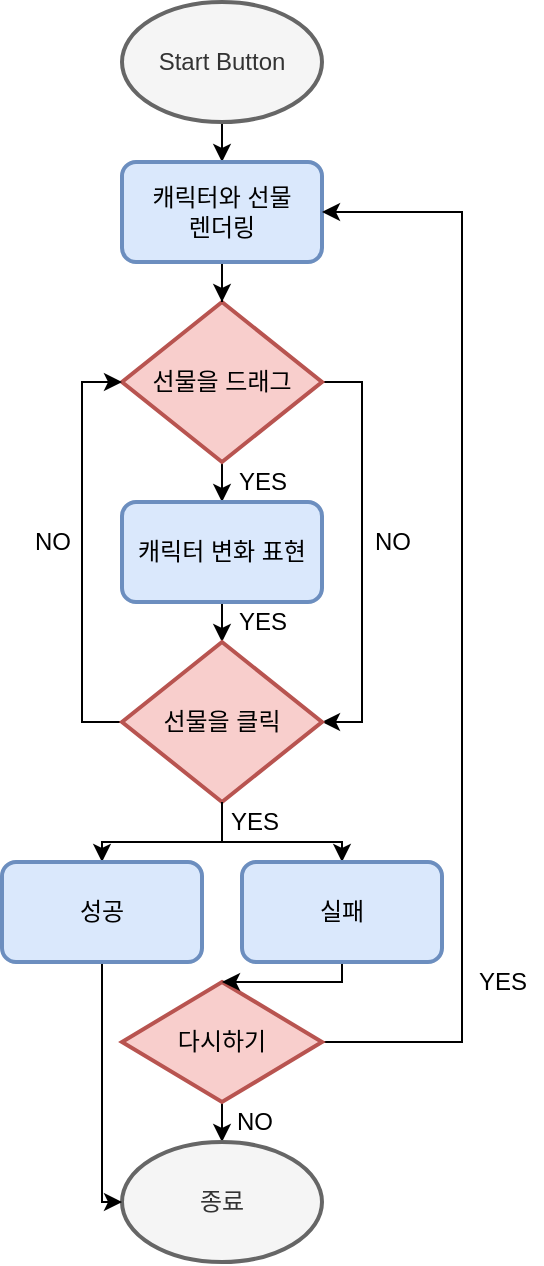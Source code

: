 <mxfile version="13.1.0" type="device"><diagram id="MAW-i0TTbzSv49cM7BUs" name="Page-1"><mxGraphModel dx="481" dy="523" grid="1" gridSize="10" guides="1" tooltips="1" connect="1" arrows="1" fold="1" page="1" pageScale="1" pageWidth="827" pageHeight="1169" math="0" shadow="0"><root><mxCell id="0"/><mxCell id="1" parent="0"/><mxCell id="-YG_0KTij8nkc-7QXDd_-8" value="" style="edgeStyle=orthogonalEdgeStyle;rounded=0;orthogonalLoop=1;jettySize=auto;html=1;entryX=0.5;entryY=0;entryDx=0;entryDy=0;" edge="1" parent="1" source="-YG_0KTij8nkc-7QXDd_-1" target="-YG_0KTij8nkc-7QXDd_-4"><mxGeometry relative="1" as="geometry"/></mxCell><mxCell id="-YG_0KTij8nkc-7QXDd_-1" value="Start Button" style="strokeWidth=2;html=1;shape=mxgraph.flowchart.start_1;whiteSpace=wrap;fillColor=#f5f5f5;strokeColor=#666666;fontColor=#333333;" vertex="1" parent="1"><mxGeometry x="100" y="50" width="100" height="60" as="geometry"/></mxCell><mxCell id="-YG_0KTij8nkc-7QXDd_-10" style="edgeStyle=orthogonalEdgeStyle;rounded=0;orthogonalLoop=1;jettySize=auto;html=1;" edge="1" parent="1" source="-YG_0KTij8nkc-7QXDd_-3" target="-YG_0KTij8nkc-7QXDd_-5"><mxGeometry relative="1" as="geometry"/></mxCell><mxCell id="-YG_0KTij8nkc-7QXDd_-11" style="edgeStyle=orthogonalEdgeStyle;rounded=0;orthogonalLoop=1;jettySize=auto;html=1;" edge="1" parent="1" source="-YG_0KTij8nkc-7QXDd_-3"><mxGeometry relative="1" as="geometry"><mxPoint x="150" y="370" as="targetPoint"/></mxGeometry></mxCell><mxCell id="-YG_0KTij8nkc-7QXDd_-17" style="edgeStyle=orthogonalEdgeStyle;rounded=0;orthogonalLoop=1;jettySize=auto;html=1;entryX=1;entryY=0.5;entryDx=0;entryDy=0;entryPerimeter=0;exitX=1;exitY=0.5;exitDx=0;exitDy=0;exitPerimeter=0;" edge="1" parent="1" source="-YG_0KTij8nkc-7QXDd_-3" target="-YG_0KTij8nkc-7QXDd_-14"><mxGeometry relative="1" as="geometry"><mxPoint x="210" y="240" as="sourcePoint"/><Array as="points"><mxPoint x="220" y="240"/><mxPoint x="220" y="410"/></Array></mxGeometry></mxCell><mxCell id="-YG_0KTij8nkc-7QXDd_-3" value="선물을 드래그" style="strokeWidth=2;html=1;shape=mxgraph.flowchart.decision;whiteSpace=wrap;fillColor=#f8cecc;strokeColor=#b85450;" vertex="1" parent="1"><mxGeometry x="100" y="200" width="100" height="80" as="geometry"/></mxCell><mxCell id="-YG_0KTij8nkc-7QXDd_-9" style="edgeStyle=orthogonalEdgeStyle;rounded=0;orthogonalLoop=1;jettySize=auto;html=1;entryX=0.5;entryY=0;entryDx=0;entryDy=0;entryPerimeter=0;" edge="1" parent="1" source="-YG_0KTij8nkc-7QXDd_-4" target="-YG_0KTij8nkc-7QXDd_-3"><mxGeometry relative="1" as="geometry"/></mxCell><mxCell id="-YG_0KTij8nkc-7QXDd_-4" value="캐릭터와 선물 &lt;br&gt;렌더링" style="rounded=1;whiteSpace=wrap;html=1;absoluteArcSize=1;arcSize=14;strokeWidth=2;fillColor=#dae8fc;strokeColor=#6c8ebf;" vertex="1" parent="1"><mxGeometry x="100" y="130" width="100" height="50" as="geometry"/></mxCell><mxCell id="-YG_0KTij8nkc-7QXDd_-5" value="캐릭터 변화 표현" style="rounded=1;whiteSpace=wrap;html=1;absoluteArcSize=1;arcSize=14;strokeWidth=2;fillColor=#dae8fc;strokeColor=#6c8ebf;" vertex="1" parent="1"><mxGeometry x="100" y="300" width="100" height="50" as="geometry"/></mxCell><mxCell id="-YG_0KTij8nkc-7QXDd_-12" value="NO" style="text;html=1;align=center;verticalAlign=middle;resizable=0;points=[];autosize=1;" vertex="1" parent="1"><mxGeometry x="220" y="310" width="30" height="20" as="geometry"/></mxCell><mxCell id="-YG_0KTij8nkc-7QXDd_-13" value="YES" style="text;html=1;align=center;verticalAlign=middle;resizable=0;points=[];autosize=1;" vertex="1" parent="1"><mxGeometry x="150" y="280" width="40" height="20" as="geometry"/></mxCell><mxCell id="-YG_0KTij8nkc-7QXDd_-18" style="edgeStyle=orthogonalEdgeStyle;rounded=0;orthogonalLoop=1;jettySize=auto;html=1;entryX=0.5;entryY=0;entryDx=0;entryDy=0;" edge="1" parent="1" source="-YG_0KTij8nkc-7QXDd_-14" target="-YG_0KTij8nkc-7QXDd_-33"><mxGeometry relative="1" as="geometry"><mxPoint x="90" y="470" as="targetPoint"/></mxGeometry></mxCell><mxCell id="-YG_0KTij8nkc-7QXDd_-19" style="edgeStyle=orthogonalEdgeStyle;rounded=0;orthogonalLoop=1;jettySize=auto;html=1;entryX=0;entryY=0.5;entryDx=0;entryDy=0;entryPerimeter=0;exitX=0;exitY=0.5;exitDx=0;exitDy=0;exitPerimeter=0;" edge="1" parent="1" source="-YG_0KTij8nkc-7QXDd_-14" target="-YG_0KTij8nkc-7QXDd_-3"><mxGeometry relative="1" as="geometry"/></mxCell><mxCell id="-YG_0KTij8nkc-7QXDd_-14" value="선물을 클릭" style="strokeWidth=2;html=1;shape=mxgraph.flowchart.decision;whiteSpace=wrap;fillColor=#f8cecc;strokeColor=#b85450;" vertex="1" parent="1"><mxGeometry x="100" y="370" width="100" height="80" as="geometry"/></mxCell><mxCell id="-YG_0KTij8nkc-7QXDd_-15" value="YES" style="text;html=1;align=center;verticalAlign=middle;resizable=0;points=[];autosize=1;" vertex="1" parent="1"><mxGeometry x="150" y="350" width="40" height="20" as="geometry"/></mxCell><mxCell id="-YG_0KTij8nkc-7QXDd_-20" value="YES" style="text;html=1;align=center;verticalAlign=middle;resizable=0;points=[];autosize=1;" vertex="1" parent="1"><mxGeometry x="146" y="450" width="40" height="20" as="geometry"/></mxCell><mxCell id="-YG_0KTij8nkc-7QXDd_-21" value="NO" style="text;html=1;align=center;verticalAlign=middle;resizable=0;points=[];autosize=1;" vertex="1" parent="1"><mxGeometry x="50" y="310" width="30" height="20" as="geometry"/></mxCell><mxCell id="-YG_0KTij8nkc-7QXDd_-25" style="edgeStyle=orthogonalEdgeStyle;rounded=0;orthogonalLoop=1;jettySize=auto;html=1;entryX=0.5;entryY=0;entryDx=0;entryDy=0;" edge="1" parent="1" target="-YG_0KTij8nkc-7QXDd_-35"><mxGeometry relative="1" as="geometry"><mxPoint x="150" y="450" as="sourcePoint"/><mxPoint x="220" y="470" as="targetPoint"/><Array as="points"><mxPoint x="150" y="470"/><mxPoint x="210" y="470"/></Array></mxGeometry></mxCell><mxCell id="-YG_0KTij8nkc-7QXDd_-28" style="edgeStyle=orthogonalEdgeStyle;rounded=0;orthogonalLoop=1;jettySize=auto;html=1;entryX=1;entryY=0.5;entryDx=0;entryDy=0;exitX=1;exitY=0.5;exitDx=0;exitDy=0;exitPerimeter=0;" edge="1" parent="1" source="-YG_0KTij8nkc-7QXDd_-26" target="-YG_0KTij8nkc-7QXDd_-4"><mxGeometry relative="1" as="geometry"><mxPoint x="260" y="500" as="sourcePoint"/><Array as="points"><mxPoint x="270" y="570"/><mxPoint x="270" y="155"/></Array></mxGeometry></mxCell><mxCell id="-YG_0KTij8nkc-7QXDd_-31" style="edgeStyle=orthogonalEdgeStyle;rounded=0;orthogonalLoop=1;jettySize=auto;html=1;entryX=0.5;entryY=0;entryDx=0;entryDy=0;entryPerimeter=0;" edge="1" parent="1" source="-YG_0KTij8nkc-7QXDd_-26" target="-YG_0KTij8nkc-7QXDd_-30"><mxGeometry relative="1" as="geometry"/></mxCell><mxCell id="-YG_0KTij8nkc-7QXDd_-26" value="다시하기" style="strokeWidth=2;html=1;shape=mxgraph.flowchart.decision;whiteSpace=wrap;fillColor=#f8cecc;strokeColor=#b85450;" vertex="1" parent="1"><mxGeometry x="100" y="540" width="100" height="60" as="geometry"/></mxCell><mxCell id="-YG_0KTij8nkc-7QXDd_-29" value="YES" style="text;html=1;align=center;verticalAlign=middle;resizable=0;points=[];autosize=1;" vertex="1" parent="1"><mxGeometry x="270" y="530" width="40" height="20" as="geometry"/></mxCell><mxCell id="-YG_0KTij8nkc-7QXDd_-30" value="종료" style="strokeWidth=2;html=1;shape=mxgraph.flowchart.start_1;whiteSpace=wrap;fillColor=#f5f5f5;strokeColor=#666666;fontColor=#333333;" vertex="1" parent="1"><mxGeometry x="100" y="620" width="100" height="60" as="geometry"/></mxCell><mxCell id="-YG_0KTij8nkc-7QXDd_-32" value="NO&lt;br&gt;" style="text;html=1;align=center;verticalAlign=middle;resizable=0;points=[];autosize=1;" vertex="1" parent="1"><mxGeometry x="151" y="600" width="30" height="20" as="geometry"/></mxCell><mxCell id="-YG_0KTij8nkc-7QXDd_-34" style="edgeStyle=orthogonalEdgeStyle;rounded=0;orthogonalLoop=1;jettySize=auto;html=1;entryX=0;entryY=0.5;entryDx=0;entryDy=0;entryPerimeter=0;" edge="1" parent="1" source="-YG_0KTij8nkc-7QXDd_-33" target="-YG_0KTij8nkc-7QXDd_-30"><mxGeometry relative="1" as="geometry"><mxPoint x="100" y="570" as="targetPoint"/><Array as="points"><mxPoint x="90" y="650"/></Array></mxGeometry></mxCell><mxCell id="-YG_0KTij8nkc-7QXDd_-33" value="성공" style="rounded=1;whiteSpace=wrap;html=1;absoluteArcSize=1;arcSize=14;strokeWidth=2;fillColor=#dae8fc;strokeColor=#6c8ebf;" vertex="1" parent="1"><mxGeometry x="40" y="480" width="100" height="50" as="geometry"/></mxCell><mxCell id="-YG_0KTij8nkc-7QXDd_-36" style="edgeStyle=orthogonalEdgeStyle;rounded=0;orthogonalLoop=1;jettySize=auto;html=1;entryX=0.5;entryY=0;entryDx=0;entryDy=0;entryPerimeter=0;" edge="1" parent="1" source="-YG_0KTij8nkc-7QXDd_-35" target="-YG_0KTij8nkc-7QXDd_-26"><mxGeometry relative="1" as="geometry"><Array as="points"><mxPoint x="210" y="540"/></Array></mxGeometry></mxCell><mxCell id="-YG_0KTij8nkc-7QXDd_-35" value="실패" style="rounded=1;whiteSpace=wrap;html=1;absoluteArcSize=1;arcSize=14;strokeWidth=2;fillColor=#dae8fc;strokeColor=#6c8ebf;" vertex="1" parent="1"><mxGeometry x="160" y="480" width="100" height="50" as="geometry"/></mxCell></root></mxGraphModel></diagram></mxfile>